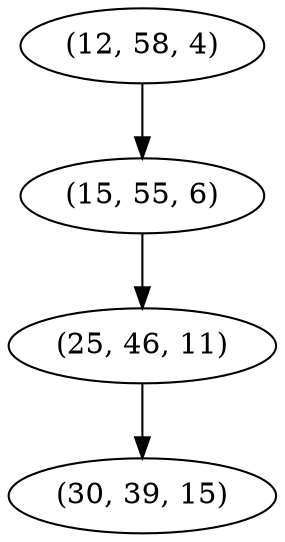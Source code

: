 digraph tree {
    "(12, 58, 4)";
    "(15, 55, 6)";
    "(25, 46, 11)";
    "(30, 39, 15)";
    "(12, 58, 4)" -> "(15, 55, 6)";
    "(15, 55, 6)" -> "(25, 46, 11)";
    "(25, 46, 11)" -> "(30, 39, 15)";
}
